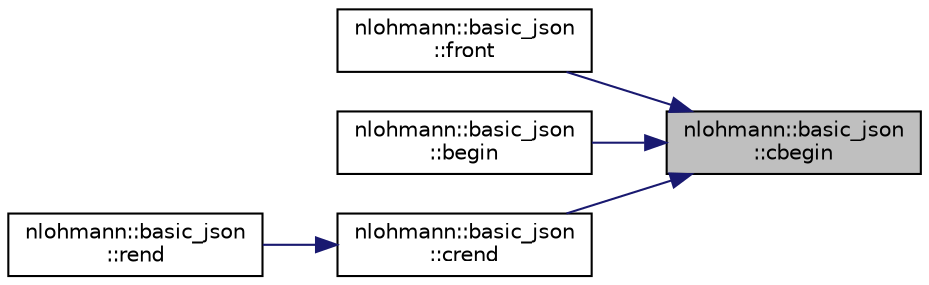 digraph "nlohmann::basic_json::cbegin"
{
 // LATEX_PDF_SIZE
  edge [fontname="Helvetica",fontsize="10",labelfontname="Helvetica",labelfontsize="10"];
  node [fontname="Helvetica",fontsize="10",shape=record];
  rankdir="RL";
  Node71 [label="nlohmann::basic_json\l::cbegin",height=0.2,width=0.4,color="black", fillcolor="grey75", style="filled", fontcolor="black",tooltip="returns a const iterator to the first element"];
  Node71 -> Node72 [dir="back",color="midnightblue",fontsize="10",style="solid"];
  Node72 [label="nlohmann::basic_json\l::front",height=0.2,width=0.4,color="black", fillcolor="white", style="filled",URL="$classnlohmann_1_1basic__json.html#a4b1fb3671ade9afc8d33b2c9510acbfc",tooltip="access the first element"];
  Node71 -> Node73 [dir="back",color="midnightblue",fontsize="10",style="solid"];
  Node73 [label="nlohmann::basic_json\l::begin",height=0.2,width=0.4,color="black", fillcolor="white", style="filled",URL="$classnlohmann_1_1basic__json.html#a4f0f5dd42b2987ff20306ed78bd31d1d",tooltip="returns a const iterator to the first element"];
  Node71 -> Node74 [dir="back",color="midnightblue",fontsize="10",style="solid"];
  Node74 [label="nlohmann::basic_json\l::crend",height=0.2,width=0.4,color="black", fillcolor="white", style="filled",URL="$classnlohmann_1_1basic__json.html#a5795b029dbf28e0cb2c7a439ec5d0a88",tooltip="returns a const reverse iterator to one before the first"];
  Node74 -> Node75 [dir="back",color="midnightblue",fontsize="10",style="solid"];
  Node75 [label="nlohmann::basic_json\l::rend",height=0.2,width=0.4,color="black", fillcolor="white", style="filled",URL="$classnlohmann_1_1basic__json.html#a4f73d4cee67ea328d785979c22af0ae1",tooltip="returns a const reverse iterator to one before the first"];
}
